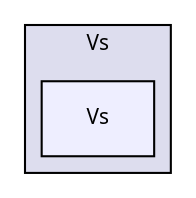 digraph "Solution/Solution/Alicorn/Build/Vs/Vs" {
  compound=true
  node [ fontsize="10", fontname="Verdana"];
  edge [ labelfontsize="10", labelfontname="Verdana"];
  subgraph clusterdir_a4c86420309d1806a9881f61dd0e4ad4 {
    graph [ bgcolor="#ddddee", pencolor="black", label="Vs" fontname="Verdana", fontsize="10", URL="dir_a4c86420309d1806a9881f61dd0e4ad4.html"]
  dir_77b0d6ebb1516871371217ac7c6a610a [shape=box, label="Vs", style="filled", fillcolor="#eeeeff", pencolor="black", URL="dir_77b0d6ebb1516871371217ac7c6a610a.html"];
  }
}
